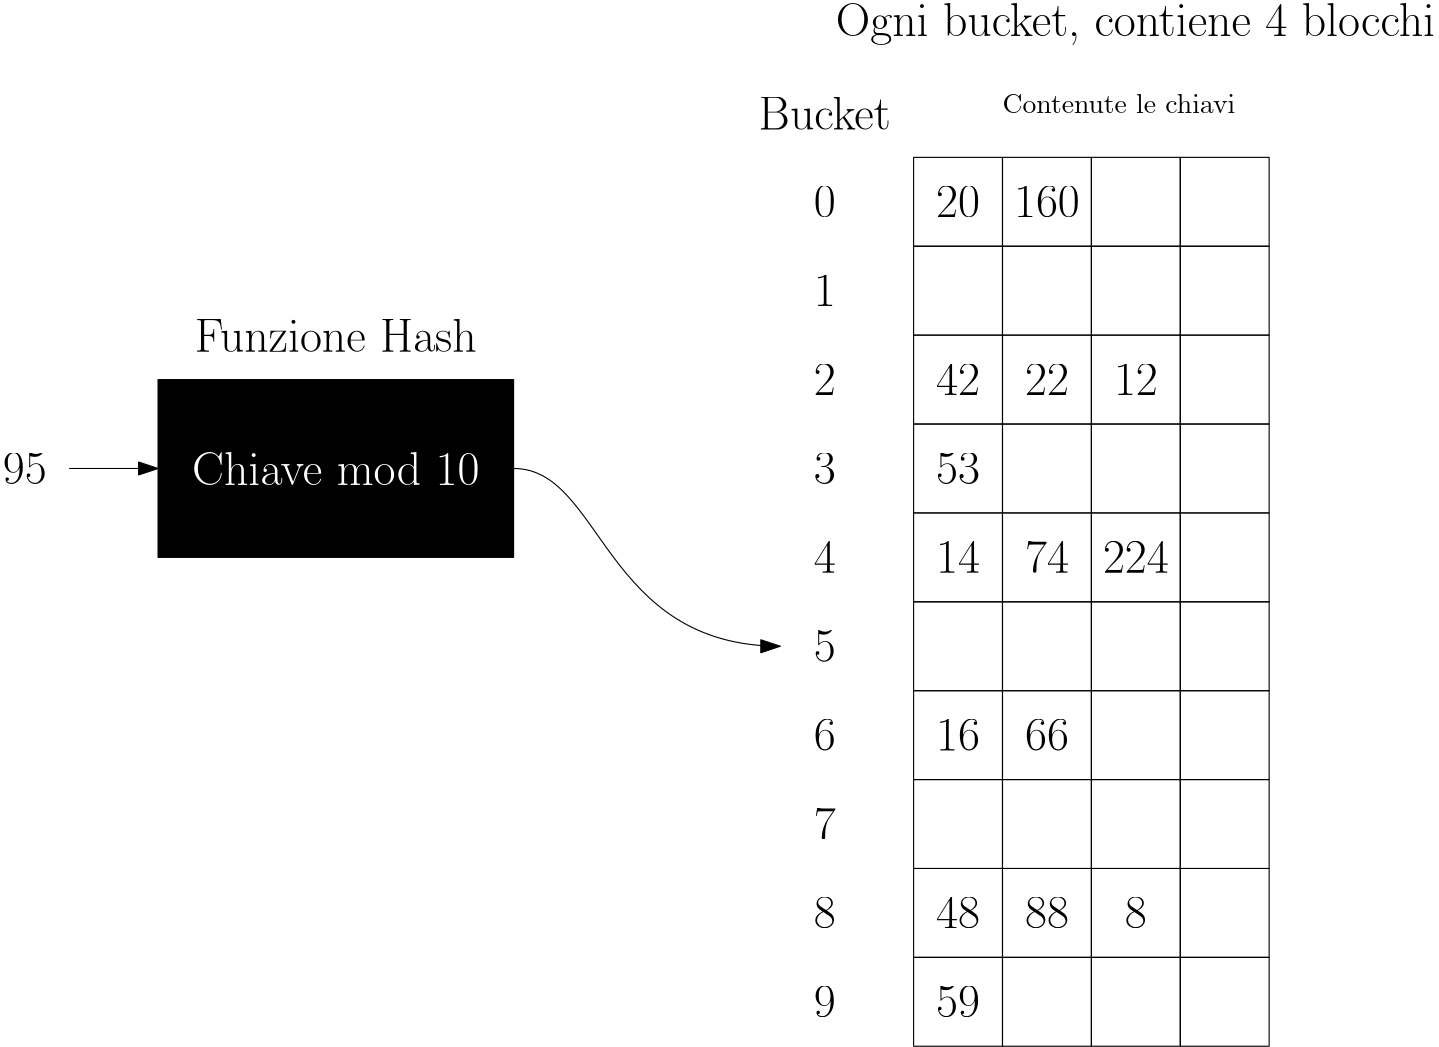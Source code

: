 <?xml version="1.0"?>
<!DOCTYPE ipe SYSTEM "ipe.dtd">
<ipe version="70218" creator="Ipe 7.2.28">
<info created="D:20231202132552" modified="D:20231202132552"/>
<ipestyle name="basic">
<symbol name="arrow/arc(spx)">
<path stroke="sym-stroke" fill="sym-stroke" pen="sym-pen">
0 0 m
-1 0.333 l
-1 -0.333 l
h
</path>
</symbol>
<symbol name="arrow/farc(spx)">
<path stroke="sym-stroke" fill="white" pen="sym-pen">
0 0 m
-1 0.333 l
-1 -0.333 l
h
</path>
</symbol>
<symbol name="arrow/ptarc(spx)">
<path stroke="sym-stroke" fill="sym-stroke" pen="sym-pen">
0 0 m
-1 0.333 l
-0.8 0 l
-1 -0.333 l
h
</path>
</symbol>
<symbol name="arrow/fptarc(spx)">
<path stroke="sym-stroke" fill="white" pen="sym-pen">
0 0 m
-1 0.333 l
-0.8 0 l
-1 -0.333 l
h
</path>
</symbol>
<symbol name="mark/circle(sx)" transformations="translations">
<path fill="sym-stroke">
0.6 0 0 0.6 0 0 e
0.4 0 0 0.4 0 0 e
</path>
</symbol>
<symbol name="mark/disk(sx)" transformations="translations">
<path fill="sym-stroke">
0.6 0 0 0.6 0 0 e
</path>
</symbol>
<symbol name="mark/fdisk(sfx)" transformations="translations">
<group>
<path fill="sym-fill">
0.5 0 0 0.5 0 0 e
</path>
<path fill="sym-stroke" fillrule="eofill">
0.6 0 0 0.6 0 0 e
0.4 0 0 0.4 0 0 e
</path>
</group>
</symbol>
<symbol name="mark/box(sx)" transformations="translations">
<path fill="sym-stroke" fillrule="eofill">
-0.6 -0.6 m
0.6 -0.6 l
0.6 0.6 l
-0.6 0.6 l
h
-0.4 -0.4 m
0.4 -0.4 l
0.4 0.4 l
-0.4 0.4 l
h
</path>
</symbol>
<symbol name="mark/square(sx)" transformations="translations">
<path fill="sym-stroke">
-0.6 -0.6 m
0.6 -0.6 l
0.6 0.6 l
-0.6 0.6 l
h
</path>
</symbol>
<symbol name="mark/fsquare(sfx)" transformations="translations">
<group>
<path fill="sym-fill">
-0.5 -0.5 m
0.5 -0.5 l
0.5 0.5 l
-0.5 0.5 l
h
</path>
<path fill="sym-stroke" fillrule="eofill">
-0.6 -0.6 m
0.6 -0.6 l
0.6 0.6 l
-0.6 0.6 l
h
-0.4 -0.4 m
0.4 -0.4 l
0.4 0.4 l
-0.4 0.4 l
h
</path>
</group>
</symbol>
<symbol name="mark/cross(sx)" transformations="translations">
<group>
<path fill="sym-stroke">
-0.43 -0.57 m
0.57 0.43 l
0.43 0.57 l
-0.57 -0.43 l
h
</path>
<path fill="sym-stroke">
-0.43 0.57 m
0.57 -0.43 l
0.43 -0.57 l
-0.57 0.43 l
h
</path>
</group>
</symbol>
<symbol name="arrow/fnormal(spx)">
<path stroke="sym-stroke" fill="white" pen="sym-pen">
0 0 m
-1 0.333 l
-1 -0.333 l
h
</path>
</symbol>
<symbol name="arrow/pointed(spx)">
<path stroke="sym-stroke" fill="sym-stroke" pen="sym-pen">
0 0 m
-1 0.333 l
-0.8 0 l
-1 -0.333 l
h
</path>
</symbol>
<symbol name="arrow/fpointed(spx)">
<path stroke="sym-stroke" fill="white" pen="sym-pen">
0 0 m
-1 0.333 l
-0.8 0 l
-1 -0.333 l
h
</path>
</symbol>
<symbol name="arrow/linear(spx)">
<path stroke="sym-stroke" pen="sym-pen">
-1 0.333 m
0 0 l
-1 -0.333 l
</path>
</symbol>
<symbol name="arrow/fdouble(spx)">
<path stroke="sym-stroke" fill="white" pen="sym-pen">
0 0 m
-1 0.333 l
-1 -0.333 l
h
-1 0 m
-2 0.333 l
-2 -0.333 l
h
</path>
</symbol>
<symbol name="arrow/double(spx)">
<path stroke="sym-stroke" fill="sym-stroke" pen="sym-pen">
0 0 m
-1 0.333 l
-1 -0.333 l
h
-1 0 m
-2 0.333 l
-2 -0.333 l
h
</path>
</symbol>
<symbol name="arrow/mid-normal(spx)">
<path stroke="sym-stroke" fill="sym-stroke" pen="sym-pen">
0.5 0 m
-0.5 0.333 l
-0.5 -0.333 l
h
</path>
</symbol>
<symbol name="arrow/mid-fnormal(spx)">
<path stroke="sym-stroke" fill="white" pen="sym-pen">
0.5 0 m
-0.5 0.333 l
-0.5 -0.333 l
h
</path>
</symbol>
<symbol name="arrow/mid-pointed(spx)">
<path stroke="sym-stroke" fill="sym-stroke" pen="sym-pen">
0.5 0 m
-0.5 0.333 l
-0.3 0 l
-0.5 -0.333 l
h
</path>
</symbol>
<symbol name="arrow/mid-fpointed(spx)">
<path stroke="sym-stroke" fill="white" pen="sym-pen">
0.5 0 m
-0.5 0.333 l
-0.3 0 l
-0.5 -0.333 l
h
</path>
</symbol>
<symbol name="arrow/mid-double(spx)">
<path stroke="sym-stroke" fill="sym-stroke" pen="sym-pen">
1 0 m
0 0.333 l
0 -0.333 l
h
0 0 m
-1 0.333 l
-1 -0.333 l
h
</path>
</symbol>
<symbol name="arrow/mid-fdouble(spx)">
<path stroke="sym-stroke" fill="white" pen="sym-pen">
1 0 m
0 0.333 l
0 -0.333 l
h
0 0 m
-1 0.333 l
-1 -0.333 l
h
</path>
</symbol>
<anglesize name="22.5 deg" value="22.5"/>
<anglesize name="30 deg" value="30"/>
<anglesize name="45 deg" value="45"/>
<anglesize name="60 deg" value="60"/>
<anglesize name="90 deg" value="90"/>
<arrowsize name="large" value="10"/>
<arrowsize name="small" value="5"/>
<arrowsize name="tiny" value="3"/>
<color name="blue" value="0 0 1"/>
<color name="brown" value="0.647 0.165 0.165"/>
<color name="darkblue" value="0 0 0.545"/>
<color name="darkcyan" value="0 0.545 0.545"/>
<color name="darkgray" value="0.663"/>
<color name="darkgreen" value="0 0.392 0"/>
<color name="darkmagenta" value="0.545 0 0.545"/>
<color name="darkorange" value="1 0.549 0"/>
<color name="darkred" value="0.545 0 0"/>
<color name="gold" value="1 0.843 0"/>
<color name="gray" value="0.745"/>
<color name="green" value="0 1 0"/>
<color name="lightblue" value="0.678 0.847 0.902"/>
<color name="lightcyan" value="0.878 1 1"/>
<color name="lightgray" value="0.827"/>
<color name="lightgreen" value="0.565 0.933 0.565"/>
<color name="lightyellow" value="1 1 0.878"/>
<color name="navy" value="0 0 0.502"/>
<color name="orange" value="1 0.647 0"/>
<color name="pink" value="1 0.753 0.796"/>
<color name="purple" value="0.627 0.125 0.941"/>
<color name="red" value="1 0 0"/>
<color name="seagreen" value="0.18 0.545 0.341"/>
<color name="turquoise" value="0.251 0.878 0.816"/>
<color name="violet" value="0.933 0.51 0.933"/>
<color name="yellow" value="1 1 0"/>
<dashstyle name="dash dot dotted" value="[4 2 1 2 1 2] 0"/>
<dashstyle name="dash dotted" value="[4 2 1 2] 0"/>
<dashstyle name="dashed" value="[4] 0"/>
<dashstyle name="dotted" value="[1 3] 0"/>
<gridsize name="10 pts (~3.5 mm)" value="10"/>
<gridsize name="14 pts (~5 mm)" value="14"/>
<gridsize name="16 pts (~6 mm)" value="16"/>
<gridsize name="20 pts (~7 mm)" value="20"/>
<gridsize name="28 pts (~10 mm)" value="28"/>
<gridsize name="32 pts (~12 mm)" value="32"/>
<gridsize name="4 pts" value="4"/>
<gridsize name="56 pts (~20 mm)" value="56"/>
<gridsize name="8 pts (~3 mm)" value="8"/>
<opacity name="10%" value="0.1"/>
<opacity name="30%" value="0.3"/>
<opacity name="50%" value="0.5"/>
<opacity name="75%" value="0.75"/>
<pen name="fat" value="1.2"/>
<pen name="heavier" value="0.8"/>
<pen name="ultrafat" value="2"/>
<symbolsize name="large" value="5"/>
<symbolsize name="small" value="2"/>
<symbolsize name="tiny" value="1.1"/>
<textsize name="Huge" value="\Huge"/>
<textsize name="LARGE" value="\LARGE"/>
<textsize name="Large" value="\Large"/>
<textsize name="footnote" value="\footnotesize"/>
<textsize name="huge" value="\huge"/>
<textsize name="large" value="\large"/>
<textsize name="script" value="\scriptsize"/>
<textsize name="small" value="\small"/>
<textsize name="tiny" value="\tiny"/>
<textstyle name="center" begin="\begin{center}" end="\end{center}"/>
<textstyle name="item" begin="\begin{itemize}\item{}" end="\end{itemize}"/>
<textstyle name="itemize" begin="\begin{itemize}" end="\end{itemize}"/>
<tiling name="falling" angle="-60" step="4" width="1"/>
<tiling name="rising" angle="30" step="4" width="1"/>
</ipestyle>
<page>
<layer name="alpha"/>
<view layers="alpha" active="alpha"/>
<text layer="alpha" transformations="translations" pos="320 768" stroke="black" type="label" width="47.593" height="11.955" depth="0" halign="center" valign="center" size="LARGE">Bucket</text>
<text matrix="1 0 0 1 0 -32" transformations="translations" pos="320 768" stroke="black" type="label" width="7.895" height="11.097" depth="0" halign="center" valign="center" size="LARGE" style="math">0</text>
<text matrix="1 0 0 1 0 -64" transformations="translations" pos="320 768" stroke="black" type="label" width="7.895" height="11.097" depth="0" halign="center" valign="center" size="LARGE" style="math">1</text>
<text matrix="1 0 0 1 0 -96" transformations="translations" pos="320 768" stroke="black" type="label" width="7.895" height="11.097" depth="0" halign="center" valign="center" size="LARGE" style="math">2</text>
<text matrix="1 0 0 1 0 -128" transformations="translations" pos="320 768" stroke="black" type="label" width="7.895" height="11.097" depth="0" halign="center" valign="center" size="LARGE" style="math">3</text>
<text matrix="1 0 0 1 0 -160" transformations="translations" pos="320 768" stroke="black" type="label" width="7.895" height="11.097" depth="0" halign="center" valign="center" size="LARGE" style="math">4</text>
<text matrix="1 0 0 1 0 -192" transformations="translations" pos="320 768" stroke="black" type="label" width="7.895" height="11.097" depth="0" halign="center" valign="center" size="LARGE" style="math">5</text>
<text matrix="1 0 0 1 0 -224" transformations="translations" pos="320 768" stroke="black" type="label" width="7.895" height="11.097" depth="0" halign="center" valign="center" size="LARGE" style="math">6</text>
<text matrix="1 0 0 1 0 -256" transformations="translations" pos="320 768" stroke="black" type="label" width="7.895" height="11.097" depth="0" halign="center" valign="center" size="LARGE" style="math">7</text>
<text matrix="1 0 0 1 0 -288" transformations="translations" pos="320 768" stroke="black" type="label" width="7.895" height="11.097" depth="0" halign="center" valign="center" size="LARGE" style="math">8</text>
<text matrix="1 0 0 1 0 -320" transformations="translations" pos="320 768" stroke="black" type="label" width="7.895" height="11.097" depth="0" halign="center" valign="center" size="LARGE" style="math">9</text>
<text matrix="1 0 0 1 112 32" transformations="translations" pos="320 768" stroke="black" type="label" width="215.974" height="11.954" depth="3.35" halign="center" valign="center" size="LARGE">Ogni bucket, contiene 4 blocchi</text>
<path stroke="black">
352 752 m
352 720 l
384 720 l
384 752 l
h
</path>
<path stroke="black">
384 752 m
384 720 l
416 720 l
416 752 l
h
</path>
<path stroke="black">
416 752 m
416 720 l
448 720 l
448 752 l
h
</path>
<path stroke="black">
448 752 m
448 720 l
480 720 l
480 752 l
h
</path>
<path matrix="1 0 0 1 0 -32" stroke="black">
352 752 m
352 720 l
384 720 l
384 752 l
h
</path>
<path matrix="1 0 0 1 0 -32" stroke="black">
384 752 m
384 720 l
416 720 l
416 752 l
h
</path>
<path matrix="1 0 0 1 0 -32" stroke="black">
416 752 m
416 720 l
448 720 l
448 752 l
h
</path>
<path matrix="1 0 0 1 0 -32" stroke="black">
448 752 m
448 720 l
480 720 l
480 752 l
h
</path>
<path matrix="1 0 0 1 0 -64" stroke="black">
352 752 m
352 720 l
384 720 l
384 752 l
h
</path>
<path matrix="1 0 0 1 0 -64" stroke="black">
384 752 m
384 720 l
416 720 l
416 752 l
h
</path>
<path matrix="1 0 0 1 0 -64" stroke="black">
416 752 m
416 720 l
448 720 l
448 752 l
h
</path>
<path matrix="1 0 0 1 0 -64" stroke="black">
448 752 m
448 720 l
480 720 l
480 752 l
h
</path>
<path matrix="1 0 0 1 0 -96" stroke="black">
352 752 m
352 720 l
384 720 l
384 752 l
h
</path>
<path matrix="1 0 0 1 0 -96" stroke="black">
384 752 m
384 720 l
416 720 l
416 752 l
h
</path>
<path matrix="1 0 0 1 0 -96" stroke="black">
416 752 m
416 720 l
448 720 l
448 752 l
h
</path>
<path matrix="1 0 0 1 0 -96" stroke="black">
448 752 m
448 720 l
480 720 l
480 752 l
h
</path>
<path matrix="1 0 0 1 0 -128" stroke="black">
352 752 m
352 720 l
384 720 l
384 752 l
h
</path>
<path matrix="1 0 0 1 0 -128" stroke="black">
384 752 m
384 720 l
416 720 l
416 752 l
h
</path>
<path matrix="1 0 0 1 0 -128" stroke="black">
416 752 m
416 720 l
448 720 l
448 752 l
h
</path>
<path matrix="1 0 0 1 0 -128" stroke="black">
448 752 m
448 720 l
480 720 l
480 752 l
h
</path>
<path matrix="1 0 0 1 0 -160" stroke="black">
352 752 m
352 720 l
384 720 l
384 752 l
h
</path>
<path matrix="1 0 0 1 0 -160" stroke="black">
384 752 m
384 720 l
416 720 l
416 752 l
h
</path>
<path matrix="1 0 0 1 0 -160" stroke="black">
416 752 m
416 720 l
448 720 l
448 752 l
h
</path>
<path matrix="1 0 0 1 0 -160" stroke="black">
448 752 m
448 720 l
480 720 l
480 752 l
h
</path>
<path matrix="1 0 0 1 0 -192" stroke="black">
352 752 m
352 720 l
384 720 l
384 752 l
h
</path>
<path matrix="1 0 0 1 0 -192" stroke="black">
384 752 m
384 720 l
416 720 l
416 752 l
h
</path>
<path matrix="1 0 0 1 0 -192" stroke="black">
416 752 m
416 720 l
448 720 l
448 752 l
h
</path>
<path matrix="1 0 0 1 0 -192" stroke="black">
448 752 m
448 720 l
480 720 l
480 752 l
h
</path>
<path matrix="1 0 0 1 0 -224" stroke="black">
352 752 m
352 720 l
384 720 l
384 752 l
h
</path>
<path matrix="1 0 0 1 0 -224" stroke="black">
384 752 m
384 720 l
416 720 l
416 752 l
h
</path>
<path matrix="1 0 0 1 0 -224" stroke="black">
416 752 m
416 720 l
448 720 l
448 752 l
h
</path>
<path matrix="1 0 0 1 0 -224" stroke="black">
448 752 m
448 720 l
480 720 l
480 752 l
h
</path>
<path matrix="1 0 0 1 0 -256" stroke="black">
352 752 m
352 720 l
384 720 l
384 752 l
h
</path>
<path matrix="1 0 0 1 0 -256" stroke="black">
384 752 m
384 720 l
416 720 l
416 752 l
h
</path>
<path matrix="1 0 0 1 0 -256" stroke="black">
416 752 m
416 720 l
448 720 l
448 752 l
h
</path>
<path matrix="1 0 0 1 0 -256" stroke="black">
448 752 m
448 720 l
480 720 l
480 752 l
h
</path>
<path matrix="1 0 0 1 0 -288" stroke="black">
352 752 m
352 720 l
384 720 l
384 752 l
h
</path>
<path matrix="1 0 0 1 0 -288" stroke="black">
384 752 m
384 720 l
416 720 l
416 752 l
h
</path>
<path matrix="1 0 0 1 0 -288" stroke="black">
416 752 m
416 720 l
448 720 l
448 752 l
h
</path>
<path matrix="1 0 0 1 0 -288" stroke="black">
448 752 m
448 720 l
480 720 l
480 752 l
h
</path>
<text matrix="1 0 0 1 -32 0" transformations="translations" pos="416 768" stroke="black" type="label" width="83.852" height="6.918" depth="0" valign="baseline">Contenute le chiavi</text>
<text matrix="1 0 0 1 48 -32" transformations="translations" pos="320 768" stroke="black" type="label" width="15.791" height="11.097" depth="0" halign="center" valign="center" size="LARGE" style="math">20</text>
<text matrix="1 0 0 1 80 -32" transformations="translations" pos="320 768" stroke="black" type="label" width="23.686" height="11.097" depth="0" halign="center" valign="center" size="LARGE" style="math">160</text>
<text matrix="1 0 0 1 48 -96" transformations="translations" pos="320 768" stroke="black" type="label" width="15.791" height="11.097" depth="0" halign="center" valign="center" size="LARGE" style="math">42</text>
<text matrix="1 0 0 1 80 -96" transformations="translations" pos="320 768" stroke="black" type="label" width="15.791" height="11.097" depth="0" halign="center" valign="center" size="LARGE" style="math">22</text>
<text matrix="1 0 0 1 112 -96" transformations="translations" pos="320 768" stroke="black" type="label" width="15.791" height="11.097" depth="0" halign="center" valign="center" size="LARGE" style="math">12</text>
<text matrix="1 0 0 1 -176 -80" transformations="translations" pos="320 768" stroke="black" type="label" width="101.594" height="11.955" depth="0" halign="center" valign="center" size="LARGE">Funzione Hash</text>
<path matrix="1.33333 0 0 1.33333 -48 -224" stroke="black" fill="black">
96 672 m
96 624 l
192 624 l
192 672 l
h
</path>
<text matrix="1 0 0 1 -176 -128" transformations="translations" pos="320 768" stroke="white" type="label" width="103.538" height="11.955" depth="0" halign="center" valign="center" size="LARGE">Chiave mod 10</text>
<text matrix="1 0 0 1 48 -128" transformations="translations" pos="320 768" stroke="black" type="label" width="15.791" height="11.097" depth="0" halign="center" valign="center" size="LARGE" style="math">53</text>
<text matrix="1 0 0 1 48 -160" transformations="translations" pos="320 768" stroke="black" type="label" width="15.791" height="11.097" depth="0" halign="center" valign="center" size="LARGE" style="math">14</text>
<text matrix="1 0 0 1 80 -160" transformations="translations" pos="320 768" stroke="black" type="label" width="15.791" height="11.097" depth="0" halign="center" valign="center" size="LARGE" style="math">74</text>
<text matrix="1 0 0 1 112 -160" transformations="translations" pos="320 768" stroke="black" type="label" width="23.686" height="11.097" depth="0" halign="center" valign="center" size="LARGE" style="math">224</text>
<text matrix="1 0 0 1 48 -224" transformations="translations" pos="320 768" stroke="black" type="label" width="15.791" height="11.097" depth="0" halign="center" valign="center" size="LARGE" style="math">16</text>
<text matrix="1 0 0 1 80 -224" transformations="translations" pos="320 768" stroke="black" type="label" width="15.791" height="11.097" depth="0" halign="center" valign="center" size="LARGE" style="math">66</text>
<text matrix="1 0 0 1 48 -320" transformations="translations" pos="320 768" stroke="black" type="label" width="15.791" height="11.097" depth="0" halign="center" valign="center" size="LARGE" style="math">59</text>
<text matrix="1 0 0 1 48 -288" transformations="translations" pos="320 768" stroke="black" type="label" width="15.791" height="11.097" depth="0" halign="center" valign="center" size="LARGE" style="math">48</text>
<text matrix="1 0 0 1 80 -288" transformations="translations" pos="320 768" stroke="black" type="label" width="15.791" height="11.097" depth="0" halign="center" valign="center" size="LARGE" style="math">88</text>
<text matrix="1 0 0 1 112 -288" transformations="translations" pos="320 768" stroke="black" type="label" width="7.895" height="11.097" depth="0" halign="center" valign="center" size="LARGE" style="math">8</text>
<text matrix="1 0 0 1 -288 -128" transformations="translations" pos="320 768" stroke="black" type="label" width="15.791" height="11.097" depth="0" halign="center" valign="center" size="LARGE" style="math">95</text>
<path stroke="black" fill="black" arrow="normal/normal">
48 640 m
80 640 l
</path>
<path stroke="black" arrow="normal/normal">
208 640 m
240 640
240 576
304 576 c
</path>
</page>
</ipe>

